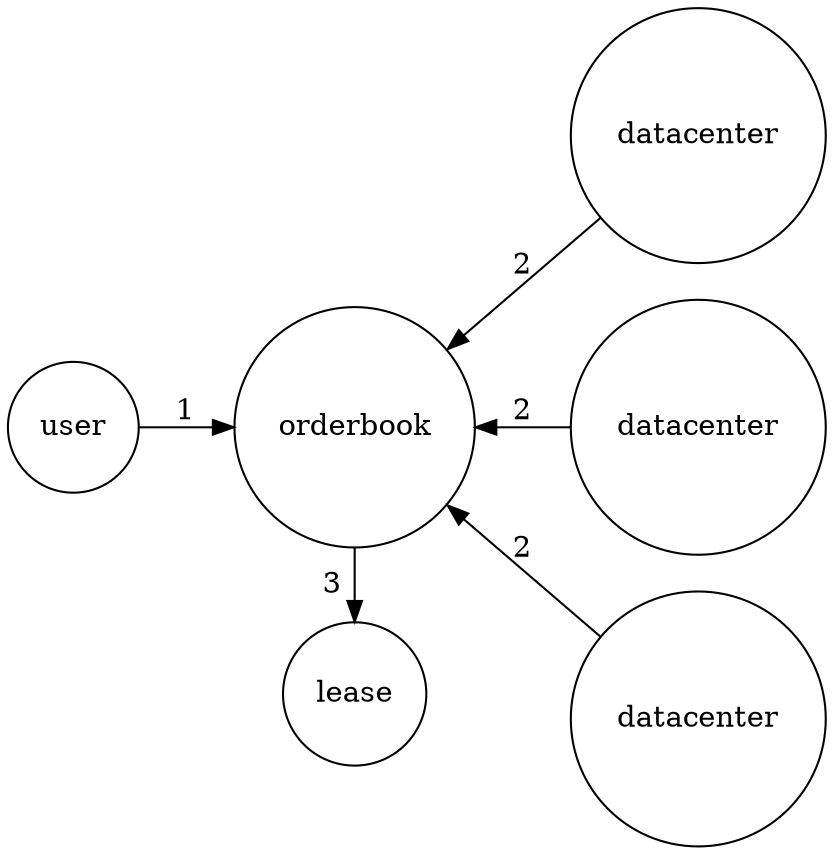 digraph marketplace {

  rankdir=LR;

  "user"          [shape=circle label="user"];
  "orderbook"     [shape=circle label="orderbook"];
  "dc-1"          [shape=circle label="datacenter"];
  "dc-2"          [shape=circle label="datacenter"];
  "dc-3"          [shape=circle label="datacenter"];
  "lease"         [shape=circle label="lease"];

  "dc-1" -> "orderbook"  [label="2"];
  "dc-2" -> "orderbook"  [label="2"];
  "dc-3" -> "orderbook"  [label="2"];
  "user" -> "orderbook"  [label="1" labeldistance=0];
  "orderbook" -> "lease" [label="3"];

  { rank=source "user" }
  { rank=sink "dc-1", "dc-2", "dc-3" }
  { rank=same "orderbook", "lease" }
}

